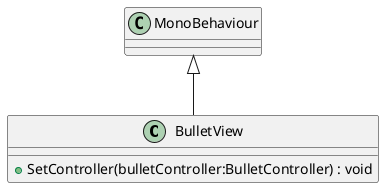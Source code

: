 @startuml
class BulletView {
    + SetController(bulletController:BulletController) : void
}
MonoBehaviour <|-- BulletView
@enduml
